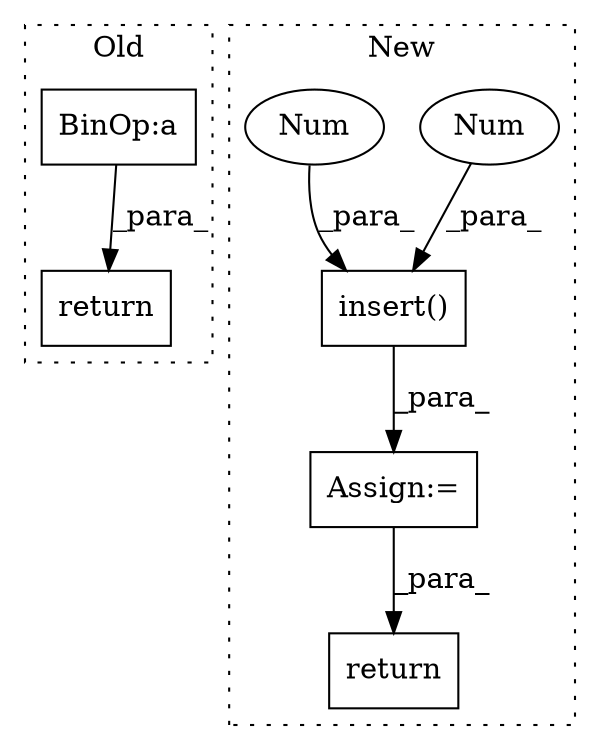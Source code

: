 digraph G {
subgraph cluster0 {
1 [label="return" a="93" s="674" l="7" shape="box"];
5 [label="BinOp:a" a="82" s="645" l="3" shape="box"];
label = "Old";
style="dotted";
}
subgraph cluster1 {
2 [label="insert()" a="75" s="1270,1287" l="10,9" shape="box"];
3 [label="Num" a="76" s="1283" l="1" shape="ellipse"];
4 [label="Num" a="76" s="1286" l="1" shape="ellipse"];
6 [label="Assign:=" a="68" s="1349" l="3" shape="box"];
7 [label="return" a="93" s="1388" l="7" shape="box"];
label = "New";
style="dotted";
}
2 -> 6 [label="_para_"];
3 -> 2 [label="_para_"];
4 -> 2 [label="_para_"];
5 -> 1 [label="_para_"];
6 -> 7 [label="_para_"];
}